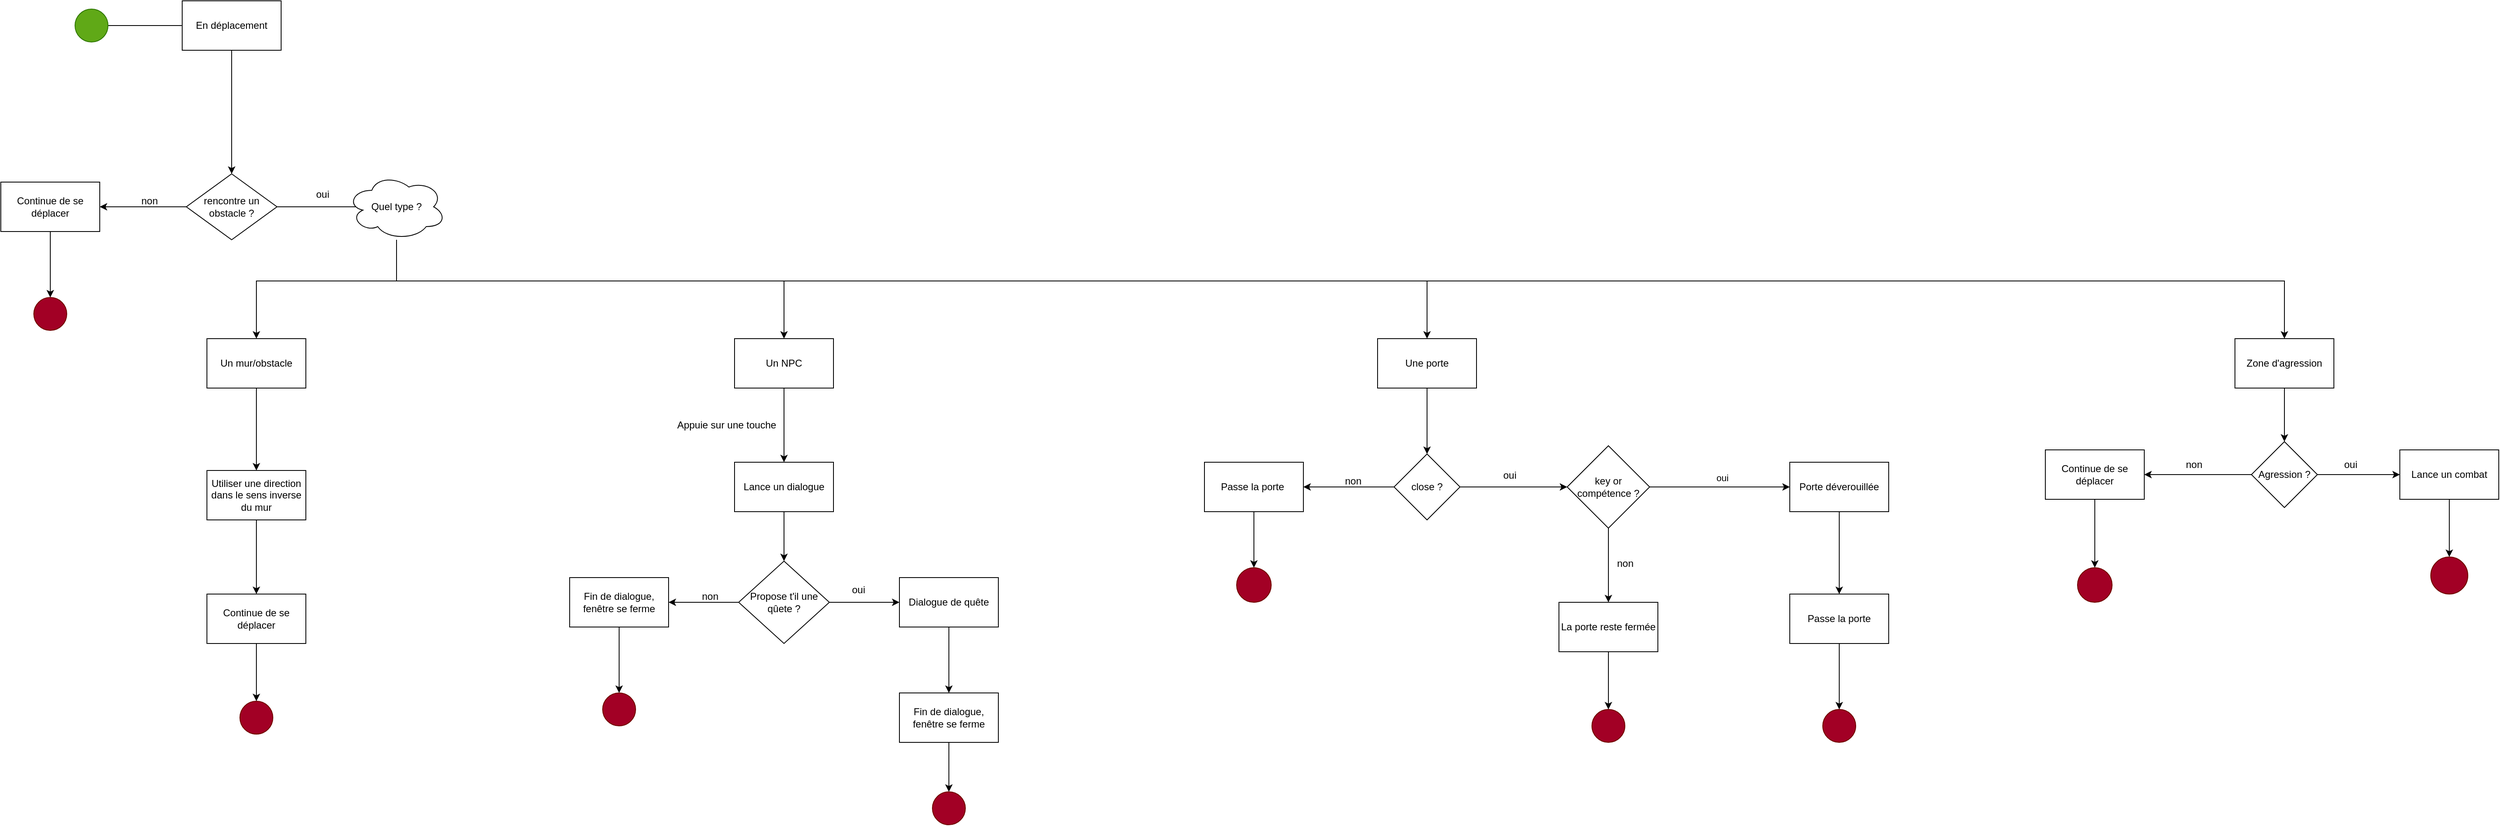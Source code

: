<mxfile version="23.1.5" type="device">
  <diagram name="Page-1" id="ZzyG6fsHCRAu886N0ZsL">
    <mxGraphModel dx="2195" dy="1244" grid="1" gridSize="10" guides="1" tooltips="1" connect="1" arrows="1" fold="1" page="1" pageScale="1" pageWidth="827" pageHeight="1169" math="0" shadow="0">
      <root>
        <mxCell id="0" />
        <mxCell id="1" parent="0" />
        <mxCell id="XKucDCI2x0qC6wgE9RbC-5" style="edgeStyle=orthogonalEdgeStyle;rounded=0;orthogonalLoop=1;jettySize=auto;html=1;entryX=0.5;entryY=0;entryDx=0;entryDy=0;" edge="1" parent="1" source="XKucDCI2x0qC6wgE9RbC-1" target="XKucDCI2x0qC6wgE9RbC-4">
          <mxGeometry relative="1" as="geometry" />
        </mxCell>
        <mxCell id="XKucDCI2x0qC6wgE9RbC-1" value="En déplacement" style="rounded=0;whiteSpace=wrap;html=1;" vertex="1" parent="1">
          <mxGeometry x="270" y="50" width="120" height="60" as="geometry" />
        </mxCell>
        <mxCell id="XKucDCI2x0qC6wgE9RbC-2" value="" style="endArrow=none;html=1;rounded=0;entryX=0;entryY=0.5;entryDx=0;entryDy=0;exitX=1;exitY=0.5;exitDx=0;exitDy=0;" edge="1" parent="1" source="XKucDCI2x0qC6wgE9RbC-3" target="XKucDCI2x0qC6wgE9RbC-1">
          <mxGeometry width="50" height="50" relative="1" as="geometry">
            <mxPoint x="240" y="80" as="sourcePoint" />
            <mxPoint x="440" y="440" as="targetPoint" />
          </mxGeometry>
        </mxCell>
        <mxCell id="XKucDCI2x0qC6wgE9RbC-3" value="" style="ellipse;whiteSpace=wrap;html=1;aspect=fixed;fillColor=#60a917;fontColor=#ffffff;strokeColor=#2D7600;" vertex="1" parent="1">
          <mxGeometry x="140" y="60" width="40" height="40" as="geometry" />
        </mxCell>
        <mxCell id="XKucDCI2x0qC6wgE9RbC-11" style="edgeStyle=orthogonalEdgeStyle;rounded=0;orthogonalLoop=1;jettySize=auto;html=1;exitX=0;exitY=0.5;exitDx=0;exitDy=0;entryX=1;entryY=0.5;entryDx=0;entryDy=0;" edge="1" parent="1" source="XKucDCI2x0qC6wgE9RbC-4" target="XKucDCI2x0qC6wgE9RbC-10">
          <mxGeometry relative="1" as="geometry" />
        </mxCell>
        <mxCell id="XKucDCI2x0qC6wgE9RbC-17" style="edgeStyle=orthogonalEdgeStyle;rounded=0;orthogonalLoop=1;jettySize=auto;html=1;" edge="1" parent="1" source="XKucDCI2x0qC6wgE9RbC-4">
          <mxGeometry relative="1" as="geometry">
            <mxPoint x="500" y="300" as="targetPoint" />
          </mxGeometry>
        </mxCell>
        <mxCell id="XKucDCI2x0qC6wgE9RbC-4" value="rencontre un obstacle ?" style="rhombus;whiteSpace=wrap;html=1;" vertex="1" parent="1">
          <mxGeometry x="275" y="260" width="110" height="80" as="geometry" />
        </mxCell>
        <mxCell id="XKucDCI2x0qC6wgE9RbC-14" style="edgeStyle=orthogonalEdgeStyle;rounded=0;orthogonalLoop=1;jettySize=auto;html=1;entryX=0.5;entryY=0;entryDx=0;entryDy=0;" edge="1" parent="1" source="XKucDCI2x0qC6wgE9RbC-10" target="XKucDCI2x0qC6wgE9RbC-13">
          <mxGeometry relative="1" as="geometry" />
        </mxCell>
        <mxCell id="XKucDCI2x0qC6wgE9RbC-10" value="Continue de se déplacer" style="rounded=0;whiteSpace=wrap;html=1;" vertex="1" parent="1">
          <mxGeometry x="50" y="270" width="120" height="60" as="geometry" />
        </mxCell>
        <mxCell id="XKucDCI2x0qC6wgE9RbC-12" value="non" style="text;html=1;align=center;verticalAlign=middle;resizable=0;points=[];autosize=1;strokeColor=none;fillColor=none;" vertex="1" parent="1">
          <mxGeometry x="210" y="278" width="40" height="30" as="geometry" />
        </mxCell>
        <mxCell id="XKucDCI2x0qC6wgE9RbC-13" value="" style="ellipse;whiteSpace=wrap;html=1;aspect=fixed;fillColor=#a20025;fontColor=#ffffff;strokeColor=#6F0000;" vertex="1" parent="1">
          <mxGeometry x="90" y="410" width="40" height="40" as="geometry" />
        </mxCell>
        <mxCell id="XKucDCI2x0qC6wgE9RbC-18" value="oui" style="text;html=1;align=center;verticalAlign=middle;resizable=0;points=[];autosize=1;strokeColor=none;fillColor=none;" vertex="1" parent="1">
          <mxGeometry x="420" y="270" width="40" height="30" as="geometry" />
        </mxCell>
        <mxCell id="XKucDCI2x0qC6wgE9RbC-28" style="edgeStyle=orthogonalEdgeStyle;rounded=0;orthogonalLoop=1;jettySize=auto;html=1;entryX=0.5;entryY=0;entryDx=0;entryDy=0;" edge="1" parent="1" source="XKucDCI2x0qC6wgE9RbC-19" target="XKucDCI2x0qC6wgE9RbC-20">
          <mxGeometry relative="1" as="geometry">
            <Array as="points">
              <mxPoint x="530" y="390" />
              <mxPoint x="360" y="390" />
            </Array>
          </mxGeometry>
        </mxCell>
        <mxCell id="XKucDCI2x0qC6wgE9RbC-30" style="edgeStyle=orthogonalEdgeStyle;rounded=0;orthogonalLoop=1;jettySize=auto;html=1;entryX=0.5;entryY=0;entryDx=0;entryDy=0;" edge="1" parent="1" source="XKucDCI2x0qC6wgE9RbC-19" target="XKucDCI2x0qC6wgE9RbC-21">
          <mxGeometry relative="1" as="geometry">
            <Array as="points">
              <mxPoint x="530" y="390" />
              <mxPoint x="1000" y="390" />
            </Array>
          </mxGeometry>
        </mxCell>
        <mxCell id="XKucDCI2x0qC6wgE9RbC-31" style="edgeStyle=orthogonalEdgeStyle;rounded=0;orthogonalLoop=1;jettySize=auto;html=1;entryX=0.5;entryY=0;entryDx=0;entryDy=0;" edge="1" parent="1" source="XKucDCI2x0qC6wgE9RbC-19" target="XKucDCI2x0qC6wgE9RbC-23">
          <mxGeometry relative="1" as="geometry">
            <Array as="points">
              <mxPoint x="530" y="390" />
              <mxPoint x="1780" y="390" />
            </Array>
          </mxGeometry>
        </mxCell>
        <mxCell id="XKucDCI2x0qC6wgE9RbC-86" style="edgeStyle=orthogonalEdgeStyle;rounded=0;orthogonalLoop=1;jettySize=auto;html=1;entryX=0.5;entryY=0;entryDx=0;entryDy=0;" edge="1" parent="1" source="XKucDCI2x0qC6wgE9RbC-19" target="XKucDCI2x0qC6wgE9RbC-85">
          <mxGeometry relative="1" as="geometry">
            <Array as="points">
              <mxPoint x="530" y="390" />
              <mxPoint x="2820" y="390" />
            </Array>
          </mxGeometry>
        </mxCell>
        <mxCell id="XKucDCI2x0qC6wgE9RbC-19" value="Quel type ?" style="ellipse;shape=cloud;whiteSpace=wrap;html=1;" vertex="1" parent="1">
          <mxGeometry x="470" y="260" width="120" height="80" as="geometry" />
        </mxCell>
        <mxCell id="XKucDCI2x0qC6wgE9RbC-33" style="edgeStyle=orthogonalEdgeStyle;rounded=0;orthogonalLoop=1;jettySize=auto;html=1;entryX=0.5;entryY=0;entryDx=0;entryDy=0;" edge="1" parent="1" source="XKucDCI2x0qC6wgE9RbC-20" target="XKucDCI2x0qC6wgE9RbC-32">
          <mxGeometry relative="1" as="geometry" />
        </mxCell>
        <mxCell id="XKucDCI2x0qC6wgE9RbC-20" value="Un mur/obstacle" style="rounded=0;whiteSpace=wrap;html=1;" vertex="1" parent="1">
          <mxGeometry x="300" y="460" width="120" height="60" as="geometry" />
        </mxCell>
        <mxCell id="XKucDCI2x0qC6wgE9RbC-39" style="edgeStyle=orthogonalEdgeStyle;rounded=0;orthogonalLoop=1;jettySize=auto;html=1;entryX=0.5;entryY=0;entryDx=0;entryDy=0;" edge="1" parent="1" source="XKucDCI2x0qC6wgE9RbC-21" target="XKucDCI2x0qC6wgE9RbC-38">
          <mxGeometry relative="1" as="geometry" />
        </mxCell>
        <mxCell id="XKucDCI2x0qC6wgE9RbC-21" value="Un NPC" style="rounded=0;whiteSpace=wrap;html=1;" vertex="1" parent="1">
          <mxGeometry x="940" y="460" width="120" height="60" as="geometry" />
        </mxCell>
        <mxCell id="XKucDCI2x0qC6wgE9RbC-60" style="edgeStyle=orthogonalEdgeStyle;rounded=0;orthogonalLoop=1;jettySize=auto;html=1;entryX=0.5;entryY=0;entryDx=0;entryDy=0;" edge="1" parent="1" source="XKucDCI2x0qC6wgE9RbC-23" target="XKucDCI2x0qC6wgE9RbC-59">
          <mxGeometry relative="1" as="geometry" />
        </mxCell>
        <mxCell id="XKucDCI2x0qC6wgE9RbC-23" value="Une porte" style="rounded=0;whiteSpace=wrap;html=1;" vertex="1" parent="1">
          <mxGeometry x="1720" y="460" width="120" height="60" as="geometry" />
        </mxCell>
        <mxCell id="XKucDCI2x0qC6wgE9RbC-35" style="edgeStyle=orthogonalEdgeStyle;rounded=0;orthogonalLoop=1;jettySize=auto;html=1;entryX=0.5;entryY=0;entryDx=0;entryDy=0;" edge="1" parent="1" source="XKucDCI2x0qC6wgE9RbC-32" target="XKucDCI2x0qC6wgE9RbC-34">
          <mxGeometry relative="1" as="geometry" />
        </mxCell>
        <mxCell id="XKucDCI2x0qC6wgE9RbC-32" value="Utiliser une direction dans le sens inverse du mur" style="rounded=0;whiteSpace=wrap;html=1;" vertex="1" parent="1">
          <mxGeometry x="300" y="620" width="120" height="60" as="geometry" />
        </mxCell>
        <mxCell id="XKucDCI2x0qC6wgE9RbC-37" style="edgeStyle=orthogonalEdgeStyle;rounded=0;orthogonalLoop=1;jettySize=auto;html=1;entryX=0.5;entryY=0;entryDx=0;entryDy=0;" edge="1" parent="1" source="XKucDCI2x0qC6wgE9RbC-34" target="XKucDCI2x0qC6wgE9RbC-36">
          <mxGeometry relative="1" as="geometry" />
        </mxCell>
        <mxCell id="XKucDCI2x0qC6wgE9RbC-34" value="Continue de se déplacer" style="rounded=0;whiteSpace=wrap;html=1;" vertex="1" parent="1">
          <mxGeometry x="300" y="770" width="120" height="60" as="geometry" />
        </mxCell>
        <mxCell id="XKucDCI2x0qC6wgE9RbC-36" value="" style="ellipse;whiteSpace=wrap;html=1;aspect=fixed;fillColor=#a20025;fontColor=#ffffff;strokeColor=#6F0000;" vertex="1" parent="1">
          <mxGeometry x="340" y="900" width="40" height="40" as="geometry" />
        </mxCell>
        <mxCell id="XKucDCI2x0qC6wgE9RbC-38" value="Lance un dialogue" style="rounded=0;whiteSpace=wrap;html=1;" vertex="1" parent="1">
          <mxGeometry x="940" y="610" width="120" height="60" as="geometry" />
        </mxCell>
        <mxCell id="XKucDCI2x0qC6wgE9RbC-40" value="Appuie sur une touche" style="text;html=1;align=center;verticalAlign=middle;resizable=0;points=[];autosize=1;strokeColor=none;fillColor=none;" vertex="1" parent="1">
          <mxGeometry x="860" y="550" width="140" height="30" as="geometry" />
        </mxCell>
        <mxCell id="XKucDCI2x0qC6wgE9RbC-44" style="edgeStyle=orthogonalEdgeStyle;rounded=0;orthogonalLoop=1;jettySize=auto;html=1;exitX=0;exitY=0.5;exitDx=0;exitDy=0;entryX=1;entryY=0.5;entryDx=0;entryDy=0;" edge="1" parent="1" source="XKucDCI2x0qC6wgE9RbC-41" target="XKucDCI2x0qC6wgE9RbC-43">
          <mxGeometry relative="1" as="geometry" />
        </mxCell>
        <mxCell id="XKucDCI2x0qC6wgE9RbC-52" style="edgeStyle=orthogonalEdgeStyle;rounded=0;orthogonalLoop=1;jettySize=auto;html=1;entryX=0;entryY=0.5;entryDx=0;entryDy=0;" edge="1" parent="1" source="XKucDCI2x0qC6wgE9RbC-41" target="XKucDCI2x0qC6wgE9RbC-48">
          <mxGeometry relative="1" as="geometry" />
        </mxCell>
        <mxCell id="XKucDCI2x0qC6wgE9RbC-41" value="Propose t&#39;il une qûete ?" style="rhombus;whiteSpace=wrap;html=1;" vertex="1" parent="1">
          <mxGeometry x="945" y="730" width="110" height="100" as="geometry" />
        </mxCell>
        <mxCell id="XKucDCI2x0qC6wgE9RbC-42" style="edgeStyle=orthogonalEdgeStyle;rounded=0;orthogonalLoop=1;jettySize=auto;html=1;entryX=0.5;entryY=0;entryDx=0;entryDy=0;" edge="1" parent="1" source="XKucDCI2x0qC6wgE9RbC-38" target="XKucDCI2x0qC6wgE9RbC-41">
          <mxGeometry relative="1" as="geometry" />
        </mxCell>
        <mxCell id="XKucDCI2x0qC6wgE9RbC-47" style="edgeStyle=orthogonalEdgeStyle;rounded=0;orthogonalLoop=1;jettySize=auto;html=1;entryX=0.5;entryY=0;entryDx=0;entryDy=0;" edge="1" parent="1" source="XKucDCI2x0qC6wgE9RbC-43" target="XKucDCI2x0qC6wgE9RbC-46">
          <mxGeometry relative="1" as="geometry" />
        </mxCell>
        <mxCell id="XKucDCI2x0qC6wgE9RbC-43" value="Fin de dialogue, fenêtre se ferme" style="rounded=0;whiteSpace=wrap;html=1;" vertex="1" parent="1">
          <mxGeometry x="740" y="750" width="120" height="60" as="geometry" />
        </mxCell>
        <mxCell id="XKucDCI2x0qC6wgE9RbC-45" value="non" style="text;html=1;align=center;verticalAlign=middle;resizable=0;points=[];autosize=1;strokeColor=none;fillColor=none;" vertex="1" parent="1">
          <mxGeometry x="890" y="758" width="40" height="30" as="geometry" />
        </mxCell>
        <mxCell id="XKucDCI2x0qC6wgE9RbC-46" value="" style="ellipse;whiteSpace=wrap;html=1;aspect=fixed;fillColor=#a20025;fontColor=#ffffff;strokeColor=#6F0000;" vertex="1" parent="1">
          <mxGeometry x="780" y="890" width="40" height="40" as="geometry" />
        </mxCell>
        <mxCell id="XKucDCI2x0qC6wgE9RbC-55" style="edgeStyle=orthogonalEdgeStyle;rounded=0;orthogonalLoop=1;jettySize=auto;html=1;entryX=0.5;entryY=0;entryDx=0;entryDy=0;" edge="1" parent="1" source="XKucDCI2x0qC6wgE9RbC-48" target="XKucDCI2x0qC6wgE9RbC-54">
          <mxGeometry relative="1" as="geometry" />
        </mxCell>
        <mxCell id="XKucDCI2x0qC6wgE9RbC-48" value="Dialogue de quête" style="rounded=0;whiteSpace=wrap;html=1;" vertex="1" parent="1">
          <mxGeometry x="1140" y="750" width="120" height="60" as="geometry" />
        </mxCell>
        <mxCell id="XKucDCI2x0qC6wgE9RbC-53" value="oui" style="text;html=1;align=center;verticalAlign=middle;resizable=0;points=[];autosize=1;strokeColor=none;fillColor=none;" vertex="1" parent="1">
          <mxGeometry x="1070" y="750" width="40" height="30" as="geometry" />
        </mxCell>
        <mxCell id="XKucDCI2x0qC6wgE9RbC-57" style="edgeStyle=orthogonalEdgeStyle;rounded=0;orthogonalLoop=1;jettySize=auto;html=1;entryX=0.5;entryY=0;entryDx=0;entryDy=0;" edge="1" parent="1" source="XKucDCI2x0qC6wgE9RbC-54" target="XKucDCI2x0qC6wgE9RbC-56">
          <mxGeometry relative="1" as="geometry" />
        </mxCell>
        <mxCell id="XKucDCI2x0qC6wgE9RbC-54" value="Fin de dialogue, fenêtre se ferme" style="rounded=0;whiteSpace=wrap;html=1;" vertex="1" parent="1">
          <mxGeometry x="1140" y="890" width="120" height="60" as="geometry" />
        </mxCell>
        <mxCell id="XKucDCI2x0qC6wgE9RbC-56" value="" style="ellipse;whiteSpace=wrap;html=1;aspect=fixed;fillColor=#a20025;fontColor=#ffffff;strokeColor=#6F0000;" vertex="1" parent="1">
          <mxGeometry x="1180" y="1010" width="40" height="40" as="geometry" />
        </mxCell>
        <mxCell id="XKucDCI2x0qC6wgE9RbC-62" style="edgeStyle=orthogonalEdgeStyle;rounded=0;orthogonalLoop=1;jettySize=auto;html=1;entryX=1;entryY=0.5;entryDx=0;entryDy=0;" edge="1" parent="1" source="XKucDCI2x0qC6wgE9RbC-59" target="XKucDCI2x0qC6wgE9RbC-61">
          <mxGeometry relative="1" as="geometry" />
        </mxCell>
        <mxCell id="XKucDCI2x0qC6wgE9RbC-71" style="edgeStyle=orthogonalEdgeStyle;rounded=0;orthogonalLoop=1;jettySize=auto;html=1;entryX=0;entryY=0.5;entryDx=0;entryDy=0;" edge="1" parent="1" source="XKucDCI2x0qC6wgE9RbC-59" target="XKucDCI2x0qC6wgE9RbC-70">
          <mxGeometry relative="1" as="geometry" />
        </mxCell>
        <mxCell id="XKucDCI2x0qC6wgE9RbC-59" value="close ?" style="rhombus;whiteSpace=wrap;html=1;" vertex="1" parent="1">
          <mxGeometry x="1740" y="600" width="80" height="80" as="geometry" />
        </mxCell>
        <mxCell id="XKucDCI2x0qC6wgE9RbC-65" style="edgeStyle=orthogonalEdgeStyle;rounded=0;orthogonalLoop=1;jettySize=auto;html=1;entryX=0.5;entryY=0;entryDx=0;entryDy=0;" edge="1" parent="1" source="XKucDCI2x0qC6wgE9RbC-61" target="XKucDCI2x0qC6wgE9RbC-64">
          <mxGeometry relative="1" as="geometry" />
        </mxCell>
        <mxCell id="XKucDCI2x0qC6wgE9RbC-61" value="Passe la porte&amp;nbsp;" style="rounded=0;whiteSpace=wrap;html=1;" vertex="1" parent="1">
          <mxGeometry x="1510" y="610" width="120" height="60" as="geometry" />
        </mxCell>
        <mxCell id="XKucDCI2x0qC6wgE9RbC-64" value="" style="ellipse;whiteSpace=wrap;html=1;aspect=fixed;fillColor=#a20025;fontColor=#ffffff;strokeColor=#6F0000;" vertex="1" parent="1">
          <mxGeometry x="1549" y="738" width="42" height="42" as="geometry" />
        </mxCell>
        <mxCell id="XKucDCI2x0qC6wgE9RbC-66" value="non" style="text;html=1;align=center;verticalAlign=middle;resizable=0;points=[];autosize=1;strokeColor=none;fillColor=none;" vertex="1" parent="1">
          <mxGeometry x="1670" y="618" width="40" height="30" as="geometry" />
        </mxCell>
        <mxCell id="XKucDCI2x0qC6wgE9RbC-69" value="oui&lt;div&gt;&lt;br/&gt;&lt;/div&gt;" style="text;html=1;align=center;verticalAlign=middle;resizable=0;points=[];autosize=1;strokeColor=none;fillColor=none;" vertex="1" parent="1">
          <mxGeometry x="1860" y="613" width="40" height="40" as="geometry" />
        </mxCell>
        <mxCell id="XKucDCI2x0qC6wgE9RbC-74" style="edgeStyle=orthogonalEdgeStyle;rounded=0;orthogonalLoop=1;jettySize=auto;html=1;entryX=0.5;entryY=0;entryDx=0;entryDy=0;" edge="1" parent="1" source="XKucDCI2x0qC6wgE9RbC-70" target="XKucDCI2x0qC6wgE9RbC-72">
          <mxGeometry relative="1" as="geometry" />
        </mxCell>
        <mxCell id="XKucDCI2x0qC6wgE9RbC-77" style="edgeStyle=orthogonalEdgeStyle;rounded=0;orthogonalLoop=1;jettySize=auto;html=1;entryX=0;entryY=0.5;entryDx=0;entryDy=0;" edge="1" parent="1" source="XKucDCI2x0qC6wgE9RbC-70" target="XKucDCI2x0qC6wgE9RbC-76">
          <mxGeometry relative="1" as="geometry" />
        </mxCell>
        <mxCell id="XKucDCI2x0qC6wgE9RbC-78" value="oui" style="edgeLabel;html=1;align=center;verticalAlign=middle;resizable=0;points=[];" vertex="1" connectable="0" parent="XKucDCI2x0qC6wgE9RbC-77">
          <mxGeometry x="0.031" y="11" relative="1" as="geometry">
            <mxPoint as="offset" />
          </mxGeometry>
        </mxCell>
        <mxCell id="XKucDCI2x0qC6wgE9RbC-70" value="key or compétence ?" style="rhombus;whiteSpace=wrap;html=1;" vertex="1" parent="1">
          <mxGeometry x="1950" y="590" width="100" height="100" as="geometry" />
        </mxCell>
        <mxCell id="XKucDCI2x0qC6wgE9RbC-82" style="edgeStyle=orthogonalEdgeStyle;rounded=0;orthogonalLoop=1;jettySize=auto;html=1;entryX=0.5;entryY=0;entryDx=0;entryDy=0;" edge="1" parent="1" source="XKucDCI2x0qC6wgE9RbC-72" target="XKucDCI2x0qC6wgE9RbC-81">
          <mxGeometry relative="1" as="geometry" />
        </mxCell>
        <mxCell id="XKucDCI2x0qC6wgE9RbC-72" value="La porte reste fermée" style="rounded=0;whiteSpace=wrap;html=1;" vertex="1" parent="1">
          <mxGeometry x="1940" y="780" width="120" height="60" as="geometry" />
        </mxCell>
        <mxCell id="XKucDCI2x0qC6wgE9RbC-75" value="non" style="text;html=1;align=center;verticalAlign=middle;resizable=0;points=[];autosize=1;strokeColor=none;fillColor=none;" vertex="1" parent="1">
          <mxGeometry x="2000" y="718" width="40" height="30" as="geometry" />
        </mxCell>
        <mxCell id="XKucDCI2x0qC6wgE9RbC-80" style="edgeStyle=orthogonalEdgeStyle;rounded=0;orthogonalLoop=1;jettySize=auto;html=1;entryX=0.5;entryY=0;entryDx=0;entryDy=0;" edge="1" parent="1" source="XKucDCI2x0qC6wgE9RbC-76" target="XKucDCI2x0qC6wgE9RbC-79">
          <mxGeometry relative="1" as="geometry" />
        </mxCell>
        <mxCell id="XKucDCI2x0qC6wgE9RbC-76" value="Porte déverouillée" style="rounded=0;whiteSpace=wrap;html=1;" vertex="1" parent="1">
          <mxGeometry x="2220" y="610" width="120" height="60" as="geometry" />
        </mxCell>
        <mxCell id="XKucDCI2x0qC6wgE9RbC-84" style="edgeStyle=orthogonalEdgeStyle;rounded=0;orthogonalLoop=1;jettySize=auto;html=1;entryX=0.5;entryY=0;entryDx=0;entryDy=0;" edge="1" parent="1" source="XKucDCI2x0qC6wgE9RbC-79" target="XKucDCI2x0qC6wgE9RbC-83">
          <mxGeometry relative="1" as="geometry" />
        </mxCell>
        <mxCell id="XKucDCI2x0qC6wgE9RbC-79" value="Passe la porte" style="rounded=0;whiteSpace=wrap;html=1;" vertex="1" parent="1">
          <mxGeometry x="2220" y="770" width="120" height="60" as="geometry" />
        </mxCell>
        <mxCell id="XKucDCI2x0qC6wgE9RbC-81" value="" style="ellipse;whiteSpace=wrap;html=1;aspect=fixed;fillColor=#a20025;fontColor=#ffffff;strokeColor=#6F0000;" vertex="1" parent="1">
          <mxGeometry x="1980" y="910" width="40" height="40" as="geometry" />
        </mxCell>
        <mxCell id="XKucDCI2x0qC6wgE9RbC-83" value="" style="ellipse;whiteSpace=wrap;html=1;aspect=fixed;fillColor=#a20025;fontColor=#ffffff;strokeColor=#6F0000;" vertex="1" parent="1">
          <mxGeometry x="2260" y="910" width="40" height="40" as="geometry" />
        </mxCell>
        <mxCell id="XKucDCI2x0qC6wgE9RbC-88" style="edgeStyle=orthogonalEdgeStyle;rounded=0;orthogonalLoop=1;jettySize=auto;html=1;entryX=0.5;entryY=0;entryDx=0;entryDy=0;" edge="1" parent="1" source="XKucDCI2x0qC6wgE9RbC-85" target="XKucDCI2x0qC6wgE9RbC-87">
          <mxGeometry relative="1" as="geometry" />
        </mxCell>
        <mxCell id="XKucDCI2x0qC6wgE9RbC-85" value="Zone d&#39;agression" style="rounded=0;whiteSpace=wrap;html=1;" vertex="1" parent="1">
          <mxGeometry x="2760" y="460" width="120" height="60" as="geometry" />
        </mxCell>
        <mxCell id="XKucDCI2x0qC6wgE9RbC-90" style="edgeStyle=orthogonalEdgeStyle;rounded=0;orthogonalLoop=1;jettySize=auto;html=1;entryX=1;entryY=0.5;entryDx=0;entryDy=0;" edge="1" parent="1" source="XKucDCI2x0qC6wgE9RbC-87" target="XKucDCI2x0qC6wgE9RbC-89">
          <mxGeometry relative="1" as="geometry" />
        </mxCell>
        <mxCell id="XKucDCI2x0qC6wgE9RbC-93" style="edgeStyle=orthogonalEdgeStyle;rounded=0;orthogonalLoop=1;jettySize=auto;html=1;entryX=0;entryY=0.5;entryDx=0;entryDy=0;" edge="1" parent="1" source="XKucDCI2x0qC6wgE9RbC-87" target="XKucDCI2x0qC6wgE9RbC-92">
          <mxGeometry relative="1" as="geometry" />
        </mxCell>
        <mxCell id="XKucDCI2x0qC6wgE9RbC-87" value="Agression ?" style="rhombus;whiteSpace=wrap;html=1;" vertex="1" parent="1">
          <mxGeometry x="2780" y="585" width="80" height="80" as="geometry" />
        </mxCell>
        <mxCell id="XKucDCI2x0qC6wgE9RbC-96" style="edgeStyle=orthogonalEdgeStyle;rounded=0;orthogonalLoop=1;jettySize=auto;html=1;entryX=0.5;entryY=0;entryDx=0;entryDy=0;" edge="1" parent="1" source="XKucDCI2x0qC6wgE9RbC-89" target="XKucDCI2x0qC6wgE9RbC-95">
          <mxGeometry relative="1" as="geometry" />
        </mxCell>
        <mxCell id="XKucDCI2x0qC6wgE9RbC-89" value="Continue de se déplacer" style="rounded=0;whiteSpace=wrap;html=1;" vertex="1" parent="1">
          <mxGeometry x="2530" y="595" width="120" height="60" as="geometry" />
        </mxCell>
        <mxCell id="XKucDCI2x0qC6wgE9RbC-91" value="non" style="text;html=1;align=center;verticalAlign=middle;resizable=0;points=[];autosize=1;strokeColor=none;fillColor=none;" vertex="1" parent="1">
          <mxGeometry x="2690" y="598" width="40" height="30" as="geometry" />
        </mxCell>
        <mxCell id="XKucDCI2x0qC6wgE9RbC-98" style="edgeStyle=orthogonalEdgeStyle;rounded=0;orthogonalLoop=1;jettySize=auto;html=1;entryX=0.5;entryY=0;entryDx=0;entryDy=0;" edge="1" parent="1" source="XKucDCI2x0qC6wgE9RbC-92" target="XKucDCI2x0qC6wgE9RbC-97">
          <mxGeometry relative="1" as="geometry" />
        </mxCell>
        <mxCell id="XKucDCI2x0qC6wgE9RbC-92" value="Lance un combat" style="rounded=0;whiteSpace=wrap;html=1;" vertex="1" parent="1">
          <mxGeometry x="2960" y="595" width="120" height="60" as="geometry" />
        </mxCell>
        <mxCell id="XKucDCI2x0qC6wgE9RbC-94" value="oui" style="text;html=1;align=center;verticalAlign=middle;resizable=0;points=[];autosize=1;strokeColor=none;fillColor=none;" vertex="1" parent="1">
          <mxGeometry x="2880" y="598" width="40" height="30" as="geometry" />
        </mxCell>
        <mxCell id="XKucDCI2x0qC6wgE9RbC-95" value="" style="ellipse;whiteSpace=wrap;html=1;aspect=fixed;fillColor=#a20025;fontColor=#ffffff;strokeColor=#6F0000;" vertex="1" parent="1">
          <mxGeometry x="2569" y="738" width="42" height="42" as="geometry" />
        </mxCell>
        <mxCell id="XKucDCI2x0qC6wgE9RbC-97" value="" style="ellipse;whiteSpace=wrap;html=1;aspect=fixed;fillColor=#a20025;fontColor=#ffffff;strokeColor=#6F0000;" vertex="1" parent="1">
          <mxGeometry x="2997.5" y="725" width="45" height="45" as="geometry" />
        </mxCell>
      </root>
    </mxGraphModel>
  </diagram>
</mxfile>
